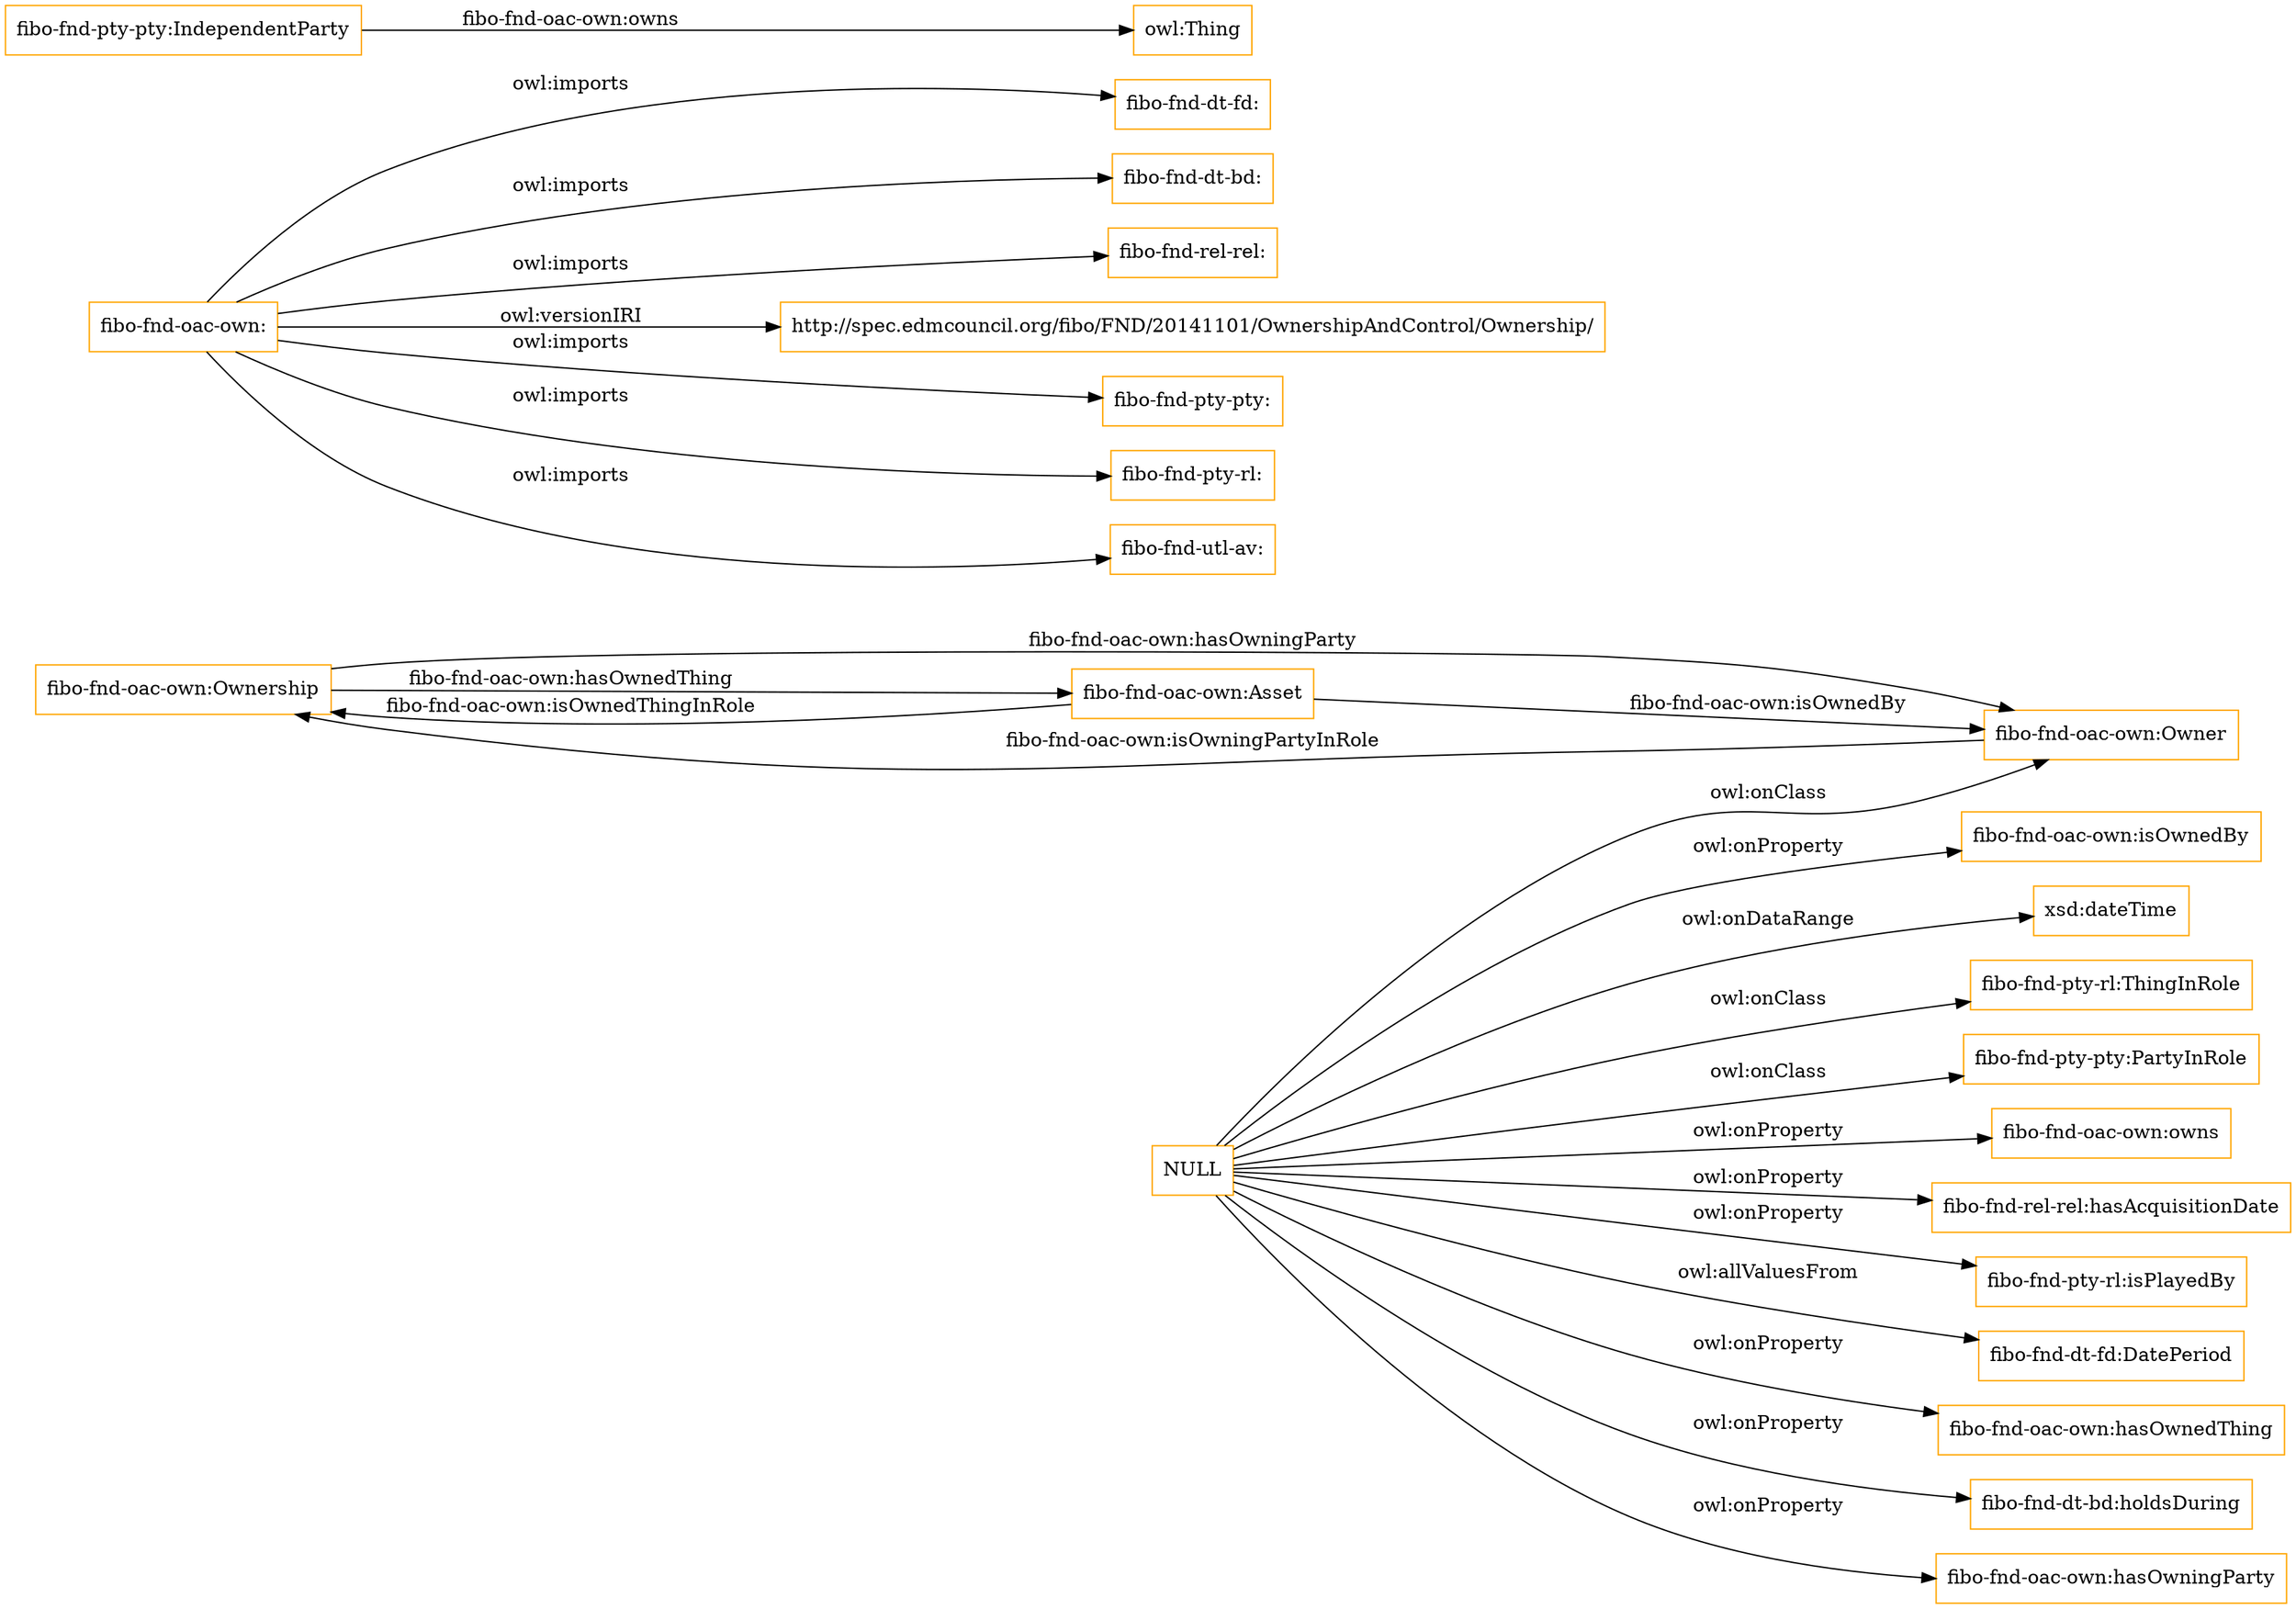 digraph ar2dtool_diagram { 
rankdir=LR;
size="1501"
node [shape = rectangle, color="orange"]; "fibo-fnd-oac-own:Ownership" "fibo-fnd-oac-own:Owner" "fibo-fnd-oac-own:Asset" ; /*classes style*/
	"fibo-fnd-oac-own:" -> "fibo-fnd-dt-fd:" [ label = "owl:imports" ];
	"fibo-fnd-oac-own:" -> "fibo-fnd-dt-bd:" [ label = "owl:imports" ];
	"fibo-fnd-oac-own:" -> "fibo-fnd-rel-rel:" [ label = "owl:imports" ];
	"fibo-fnd-oac-own:" -> "http://spec.edmcouncil.org/fibo/FND/20141101/OwnershipAndControl/Ownership/" [ label = "owl:versionIRI" ];
	"fibo-fnd-oac-own:" -> "fibo-fnd-pty-pty:" [ label = "owl:imports" ];
	"fibo-fnd-oac-own:" -> "fibo-fnd-pty-rl:" [ label = "owl:imports" ];
	"fibo-fnd-oac-own:" -> "fibo-fnd-utl-av:" [ label = "owl:imports" ];
	"NULL" -> "fibo-fnd-oac-own:isOwnedBy" [ label = "owl:onProperty" ];
	"NULL" -> "xsd:dateTime" [ label = "owl:onDataRange" ];
	"NULL" -> "fibo-fnd-pty-rl:ThingInRole" [ label = "owl:onClass" ];
	"NULL" -> "fibo-fnd-pty-pty:PartyInRole" [ label = "owl:onClass" ];
	"NULL" -> "fibo-fnd-oac-own:owns" [ label = "owl:onProperty" ];
	"NULL" -> "fibo-fnd-rel-rel:hasAcquisitionDate" [ label = "owl:onProperty" ];
	"NULL" -> "fibo-fnd-pty-rl:isPlayedBy" [ label = "owl:onProperty" ];
	"NULL" -> "fibo-fnd-dt-fd:DatePeriod" [ label = "owl:allValuesFrom" ];
	"NULL" -> "fibo-fnd-oac-own:hasOwnedThing" [ label = "owl:onProperty" ];
	"NULL" -> "fibo-fnd-dt-bd:holdsDuring" [ label = "owl:onProperty" ];
	"NULL" -> "fibo-fnd-oac-own:hasOwningParty" [ label = "owl:onProperty" ];
	"NULL" -> "fibo-fnd-oac-own:Owner" [ label = "owl:onClass" ];
	"fibo-fnd-oac-own:Asset" -> "fibo-fnd-oac-own:Owner" [ label = "fibo-fnd-oac-own:isOwnedBy" ];
	"fibo-fnd-oac-own:Owner" -> "fibo-fnd-oac-own:Ownership" [ label = "fibo-fnd-oac-own:isOwningPartyInRole" ];
	"fibo-fnd-oac-own:Ownership" -> "fibo-fnd-oac-own:Asset" [ label = "fibo-fnd-oac-own:hasOwnedThing" ];
	"fibo-fnd-oac-own:Ownership" -> "fibo-fnd-oac-own:Owner" [ label = "fibo-fnd-oac-own:hasOwningParty" ];
	"fibo-fnd-pty-pty:IndependentParty" -> "owl:Thing" [ label = "fibo-fnd-oac-own:owns" ];
	"fibo-fnd-oac-own:Asset" -> "fibo-fnd-oac-own:Ownership" [ label = "fibo-fnd-oac-own:isOwnedThingInRole" ];

}
